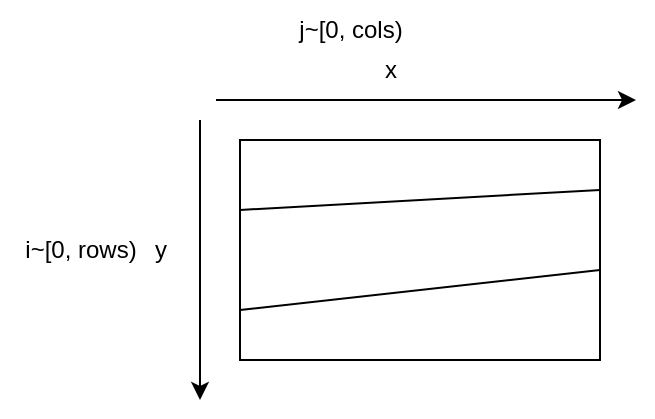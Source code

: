 <mxfile version="21.2.1" type="github">
  <diagram name="第 1 页" id="UF-5PIlV4g_wViqaLVhd">
    <mxGraphModel dx="707" dy="383" grid="1" gridSize="10" guides="1" tooltips="1" connect="1" arrows="1" fold="1" page="1" pageScale="1" pageWidth="827" pageHeight="1169" math="0" shadow="0">
      <root>
        <mxCell id="0" />
        <mxCell id="1" parent="0" />
        <mxCell id="ieC1qdGhKv_WiY-UyrdX-1" value="" style="rounded=0;whiteSpace=wrap;html=1;" parent="1" vertex="1">
          <mxGeometry x="200" y="230" width="180" height="110" as="geometry" />
        </mxCell>
        <mxCell id="ieC1qdGhKv_WiY-UyrdX-2" value="" style="endArrow=classic;html=1;rounded=0;" parent="1" edge="1">
          <mxGeometry width="50" height="50" relative="1" as="geometry">
            <mxPoint x="188" y="210" as="sourcePoint" />
            <mxPoint x="398" y="210" as="targetPoint" />
          </mxGeometry>
        </mxCell>
        <mxCell id="ieC1qdGhKv_WiY-UyrdX-3" value="" style="endArrow=classic;html=1;rounded=0;" parent="1" edge="1">
          <mxGeometry width="50" height="50" relative="1" as="geometry">
            <mxPoint x="180" y="220" as="sourcePoint" />
            <mxPoint x="180" y="360" as="targetPoint" />
          </mxGeometry>
        </mxCell>
        <mxCell id="ieC1qdGhKv_WiY-UyrdX-4" value="x" style="text;html=1;align=center;verticalAlign=middle;resizable=0;points=[];autosize=1;strokeColor=none;fillColor=none;" parent="1" vertex="1">
          <mxGeometry x="260" y="180" width="30" height="30" as="geometry" />
        </mxCell>
        <mxCell id="ieC1qdGhKv_WiY-UyrdX-5" value="j~[0, cols)" style="text;html=1;align=center;verticalAlign=middle;resizable=0;points=[];autosize=1;strokeColor=none;fillColor=none;" parent="1" vertex="1">
          <mxGeometry x="215" y="160" width="80" height="30" as="geometry" />
        </mxCell>
        <mxCell id="ieC1qdGhKv_WiY-UyrdX-6" value="i~[0, rows)" style="text;html=1;align=center;verticalAlign=middle;resizable=0;points=[];autosize=1;strokeColor=none;fillColor=none;" parent="1" vertex="1">
          <mxGeometry x="80" y="270" width="80" height="30" as="geometry" />
        </mxCell>
        <mxCell id="ieC1qdGhKv_WiY-UyrdX-7" value="y" style="text;html=1;align=center;verticalAlign=middle;resizable=0;points=[];autosize=1;strokeColor=none;fillColor=none;" parent="1" vertex="1">
          <mxGeometry x="145" y="270" width="30" height="30" as="geometry" />
        </mxCell>
        <mxCell id="ieC1qdGhKv_WiY-UyrdX-8" value="" style="endArrow=none;html=1;rounded=0;" parent="1" edge="1">
          <mxGeometry width="50" height="50" relative="1" as="geometry">
            <mxPoint x="200" y="265" as="sourcePoint" />
            <mxPoint x="380" y="255" as="targetPoint" />
          </mxGeometry>
        </mxCell>
        <mxCell id="ieC1qdGhKv_WiY-UyrdX-9" value="" style="endArrow=none;html=1;rounded=0;" parent="1" edge="1">
          <mxGeometry width="50" height="50" relative="1" as="geometry">
            <mxPoint x="200" y="315" as="sourcePoint" />
            <mxPoint x="380" y="295" as="targetPoint" />
          </mxGeometry>
        </mxCell>
      </root>
    </mxGraphModel>
  </diagram>
</mxfile>
